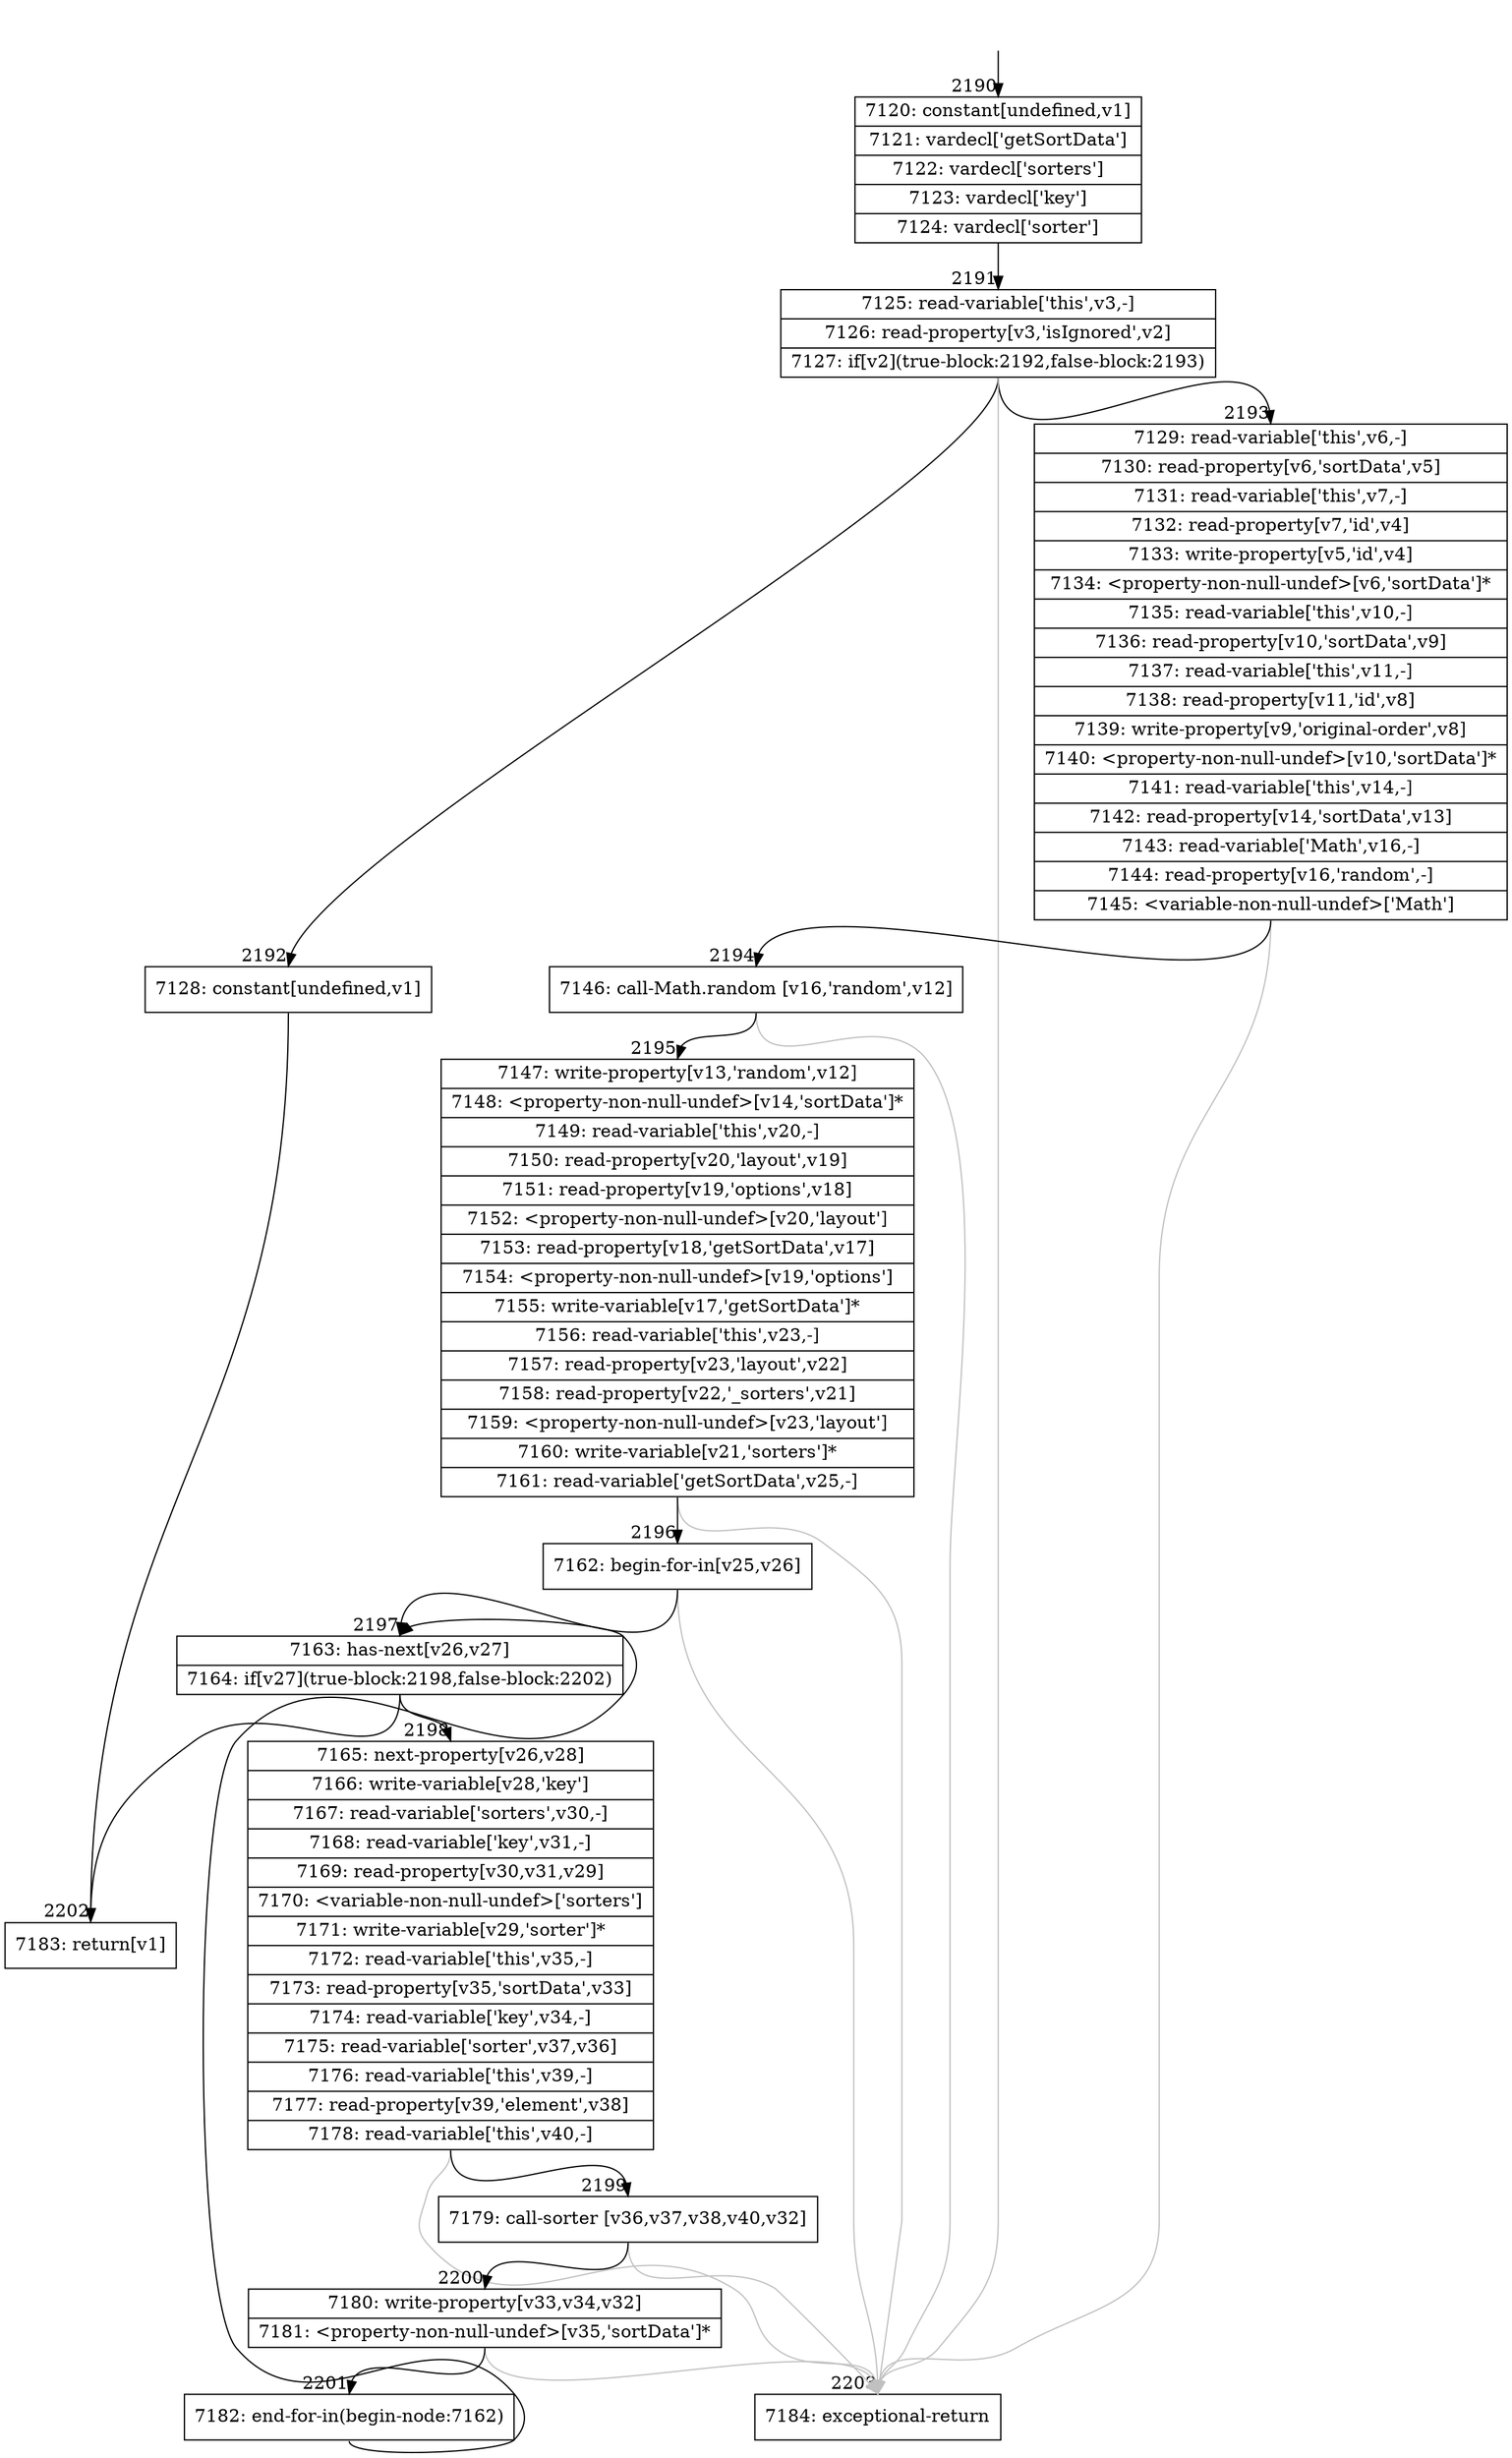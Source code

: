 digraph {
rankdir="TD"
BB_entry200[shape=none,label=""];
BB_entry200 -> BB2190 [tailport=s, headport=n, headlabel="    2190"]
BB2190 [shape=record label="{7120: constant[undefined,v1]|7121: vardecl['getSortData']|7122: vardecl['sorters']|7123: vardecl['key']|7124: vardecl['sorter']}" ] 
BB2190 -> BB2191 [tailport=s, headport=n, headlabel="      2191"]
BB2191 [shape=record label="{7125: read-variable['this',v3,-]|7126: read-property[v3,'isIgnored',v2]|7127: if[v2](true-block:2192,false-block:2193)}" ] 
BB2191 -> BB2192 [tailport=s, headport=n, headlabel="      2192"]
BB2191 -> BB2193 [tailport=s, headport=n, headlabel="      2193"]
BB2191 -> BB2203 [tailport=s, headport=n, color=gray, headlabel="      2203"]
BB2192 [shape=record label="{7128: constant[undefined,v1]}" ] 
BB2192 -> BB2202 [tailport=s, headport=n, headlabel="      2202"]
BB2193 [shape=record label="{7129: read-variable['this',v6,-]|7130: read-property[v6,'sortData',v5]|7131: read-variable['this',v7,-]|7132: read-property[v7,'id',v4]|7133: write-property[v5,'id',v4]|7134: \<property-non-null-undef\>[v6,'sortData']*|7135: read-variable['this',v10,-]|7136: read-property[v10,'sortData',v9]|7137: read-variable['this',v11,-]|7138: read-property[v11,'id',v8]|7139: write-property[v9,'original-order',v8]|7140: \<property-non-null-undef\>[v10,'sortData']*|7141: read-variable['this',v14,-]|7142: read-property[v14,'sortData',v13]|7143: read-variable['Math',v16,-]|7144: read-property[v16,'random',-]|7145: \<variable-non-null-undef\>['Math']}" ] 
BB2193 -> BB2194 [tailport=s, headport=n, headlabel="      2194"]
BB2193 -> BB2203 [tailport=s, headport=n, color=gray]
BB2194 [shape=record label="{7146: call-Math.random [v16,'random',v12]}" ] 
BB2194 -> BB2195 [tailport=s, headport=n, headlabel="      2195"]
BB2194 -> BB2203 [tailport=s, headport=n, color=gray]
BB2195 [shape=record label="{7147: write-property[v13,'random',v12]|7148: \<property-non-null-undef\>[v14,'sortData']*|7149: read-variable['this',v20,-]|7150: read-property[v20,'layout',v19]|7151: read-property[v19,'options',v18]|7152: \<property-non-null-undef\>[v20,'layout']|7153: read-property[v18,'getSortData',v17]|7154: \<property-non-null-undef\>[v19,'options']|7155: write-variable[v17,'getSortData']*|7156: read-variable['this',v23,-]|7157: read-property[v23,'layout',v22]|7158: read-property[v22,'_sorters',v21]|7159: \<property-non-null-undef\>[v23,'layout']|7160: write-variable[v21,'sorters']*|7161: read-variable['getSortData',v25,-]}" ] 
BB2195 -> BB2196 [tailport=s, headport=n, headlabel="      2196"]
BB2195 -> BB2203 [tailport=s, headport=n, color=gray]
BB2196 [shape=record label="{7162: begin-for-in[v25,v26]}" ] 
BB2196 -> BB2197 [tailport=s, headport=n, headlabel="      2197"]
BB2196 -> BB2203 [tailport=s, headport=n, color=gray]
BB2197 [shape=record label="{7163: has-next[v26,v27]|7164: if[v27](true-block:2198,false-block:2202)}" ] 
BB2197 -> BB2198 [tailport=s, headport=n, headlabel="      2198"]
BB2197 -> BB2202 [tailport=s, headport=n]
BB2198 [shape=record label="{7165: next-property[v26,v28]|7166: write-variable[v28,'key']|7167: read-variable['sorters',v30,-]|7168: read-variable['key',v31,-]|7169: read-property[v30,v31,v29]|7170: \<variable-non-null-undef\>['sorters']|7171: write-variable[v29,'sorter']*|7172: read-variable['this',v35,-]|7173: read-property[v35,'sortData',v33]|7174: read-variable['key',v34,-]|7175: read-variable['sorter',v37,v36]|7176: read-variable['this',v39,-]|7177: read-property[v39,'element',v38]|7178: read-variable['this',v40,-]}" ] 
BB2198 -> BB2199 [tailport=s, headport=n, headlabel="      2199"]
BB2198 -> BB2203 [tailport=s, headport=n, color=gray]
BB2199 [shape=record label="{7179: call-sorter [v36,v37,v38,v40,v32]}" ] 
BB2199 -> BB2200 [tailport=s, headport=n, headlabel="      2200"]
BB2199 -> BB2203 [tailport=s, headport=n, color=gray]
BB2200 [shape=record label="{7180: write-property[v33,v34,v32]|7181: \<property-non-null-undef\>[v35,'sortData']*}" ] 
BB2200 -> BB2201 [tailport=s, headport=n, headlabel="      2201"]
BB2200 -> BB2203 [tailport=s, headport=n, color=gray]
BB2201 [shape=record label="{7182: end-for-in(begin-node:7162)}" ] 
BB2201 -> BB2197 [tailport=s, headport=n]
BB2202 [shape=record label="{7183: return[v1]}" ] 
BB2203 [shape=record label="{7184: exceptional-return}" ] 
//#$~ 3047
}
